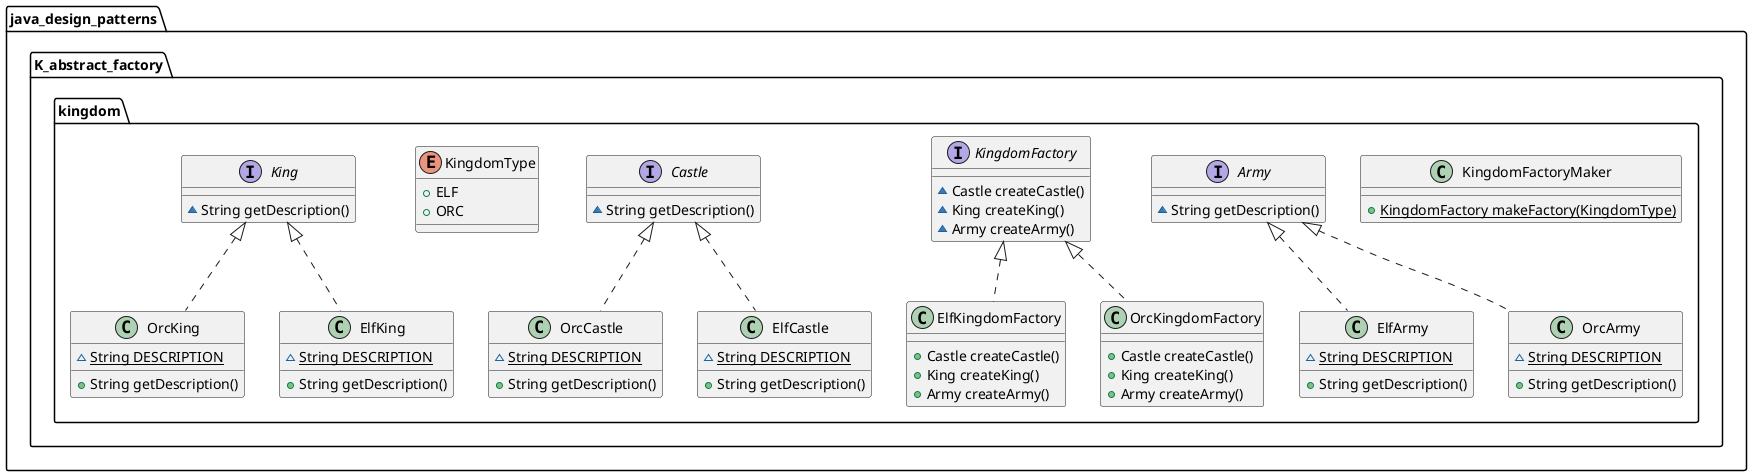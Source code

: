 @startuml
class java_design_patterns.K_abstract_factory.kingdom.OrcKing {
~ {static} String DESCRIPTION
+ String getDescription()
}
class java_design_patterns.K_abstract_factory.kingdom.ElfArmy {
~ {static} String DESCRIPTION
+ String getDescription()
}
class java_design_patterns.K_abstract_factory.kingdom.ElfKing {
~ {static} String DESCRIPTION
+ String getDescription()
}
class java_design_patterns.K_abstract_factory.kingdom.KingdomFactoryMaker {
+ {static} KingdomFactory makeFactory(KingdomType)
}
interface java_design_patterns.K_abstract_factory.kingdom.Army {
~ String getDescription()
}
interface java_design_patterns.K_abstract_factory.kingdom.KingdomFactory {
~ Castle createCastle()
~ King createKing()
~ Army createArmy()
}
interface java_design_patterns.K_abstract_factory.kingdom.Castle {
~ String getDescription()
}
class java_design_patterns.K_abstract_factory.kingdom.OrcCastle {
~ {static} String DESCRIPTION
+ String getDescription()
}
class java_design_patterns.K_abstract_factory.kingdom.ElfKingdomFactory {
+ Castle createCastle()
+ King createKing()
+ Army createArmy()
}
enum java_design_patterns.K_abstract_factory.kingdom.KingdomType {
+  ELF
+  ORC
}
class java_design_patterns.K_abstract_factory.kingdom.OrcArmy {
~ {static} String DESCRIPTION
+ String getDescription()
}
class java_design_patterns.K_abstract_factory.kingdom.ElfCastle {
~ {static} String DESCRIPTION
+ String getDescription()
}
interface java_design_patterns.K_abstract_factory.kingdom.King {
~ String getDescription()
}
class java_design_patterns.K_abstract_factory.kingdom.OrcKingdomFactory {
+ Castle createCastle()
+ King createKing()
+ Army createArmy()
}


java_design_patterns.K_abstract_factory.kingdom.King <|.. java_design_patterns.K_abstract_factory.kingdom.OrcKing
java_design_patterns.K_abstract_factory.kingdom.Army <|.. java_design_patterns.K_abstract_factory.kingdom.ElfArmy
java_design_patterns.K_abstract_factory.kingdom.King <|.. java_design_patterns.K_abstract_factory.kingdom.ElfKing
java_design_patterns.K_abstract_factory.kingdom.Castle <|.. java_design_patterns.K_abstract_factory.kingdom.OrcCastle
java_design_patterns.K_abstract_factory.kingdom.KingdomFactory <|.. java_design_patterns.K_abstract_factory.kingdom.ElfKingdomFactory
java_design_patterns.K_abstract_factory.kingdom.Army <|.. java_design_patterns.K_abstract_factory.kingdom.OrcArmy
java_design_patterns.K_abstract_factory.kingdom.Castle <|.. java_design_patterns.K_abstract_factory.kingdom.ElfCastle
java_design_patterns.K_abstract_factory.kingdom.KingdomFactory <|.. java_design_patterns.K_abstract_factory.kingdom.OrcKingdomFactory
@enduml